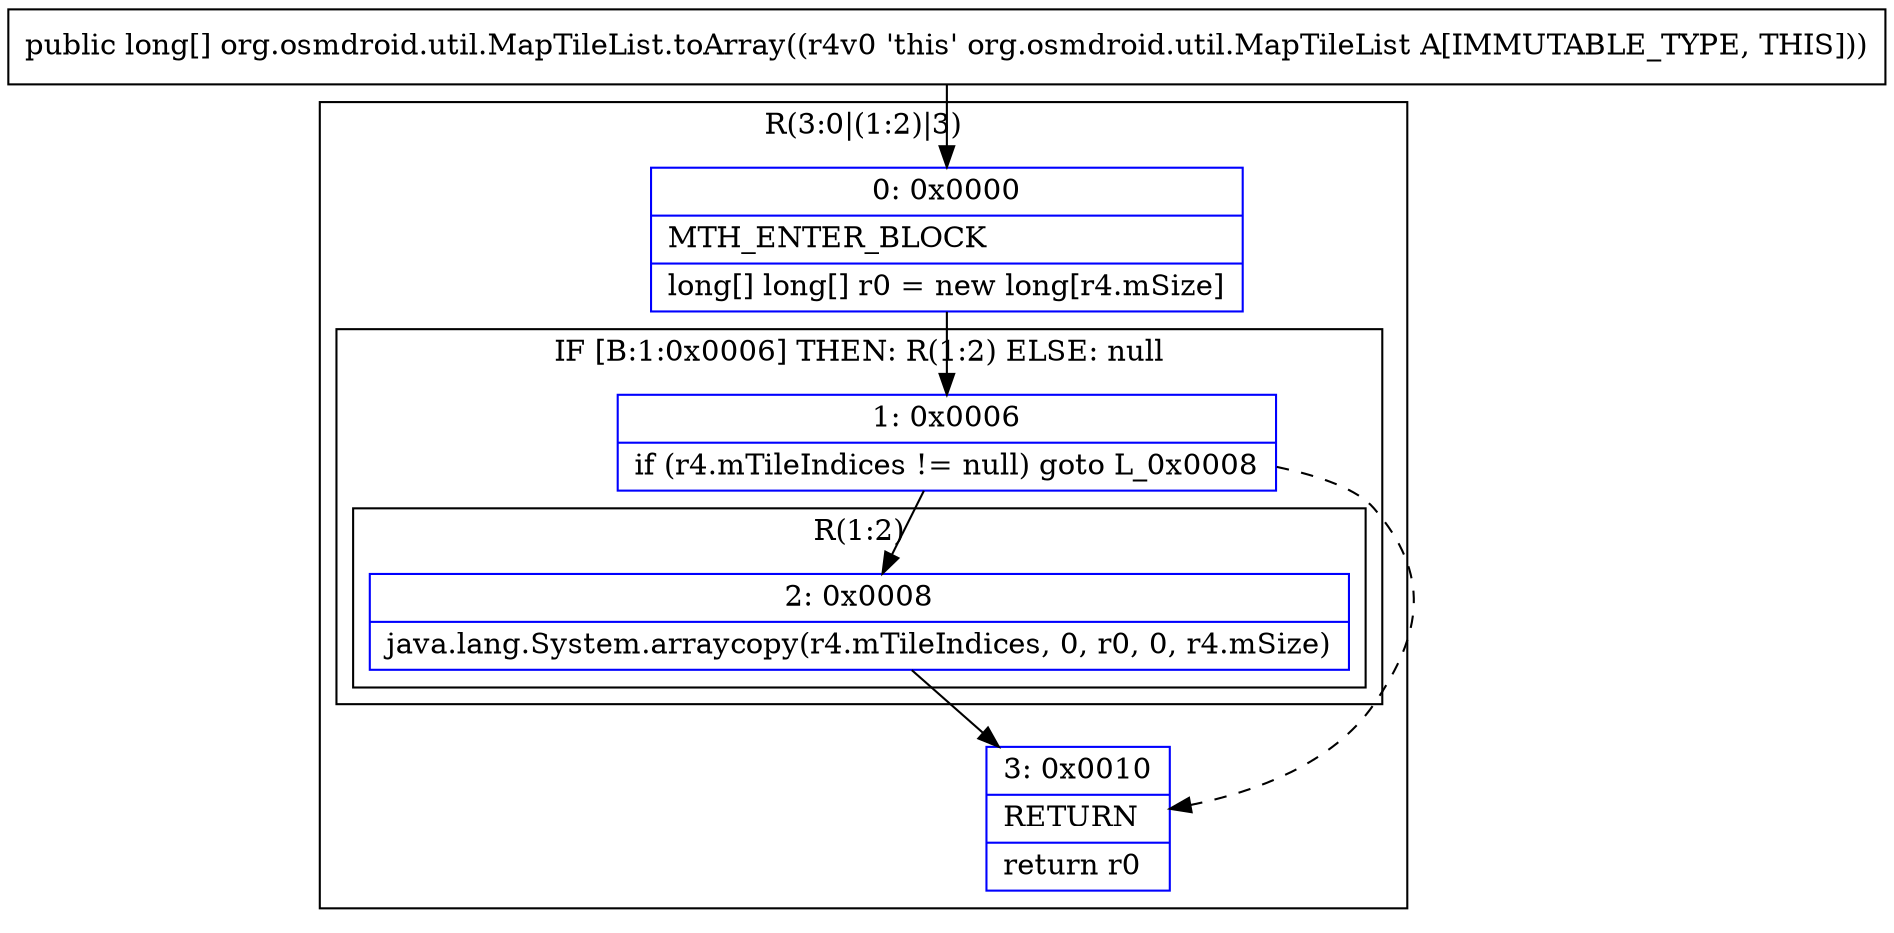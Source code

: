 digraph "CFG fororg.osmdroid.util.MapTileList.toArray()[J" {
subgraph cluster_Region_1814709476 {
label = "R(3:0|(1:2)|3)";
node [shape=record,color=blue];
Node_0 [shape=record,label="{0\:\ 0x0000|MTH_ENTER_BLOCK\l|long[] long[] r0 = new long[r4.mSize]\l}"];
subgraph cluster_IfRegion_1077023579 {
label = "IF [B:1:0x0006] THEN: R(1:2) ELSE: null";
node [shape=record,color=blue];
Node_1 [shape=record,label="{1\:\ 0x0006|if (r4.mTileIndices != null) goto L_0x0008\l}"];
subgraph cluster_Region_140256976 {
label = "R(1:2)";
node [shape=record,color=blue];
Node_2 [shape=record,label="{2\:\ 0x0008|java.lang.System.arraycopy(r4.mTileIndices, 0, r0, 0, r4.mSize)\l}"];
}
}
Node_3 [shape=record,label="{3\:\ 0x0010|RETURN\l|return r0\l}"];
}
MethodNode[shape=record,label="{public long[] org.osmdroid.util.MapTileList.toArray((r4v0 'this' org.osmdroid.util.MapTileList A[IMMUTABLE_TYPE, THIS])) }"];
MethodNode -> Node_0;
Node_0 -> Node_1;
Node_1 -> Node_2;
Node_1 -> Node_3[style=dashed];
Node_2 -> Node_3;
}

